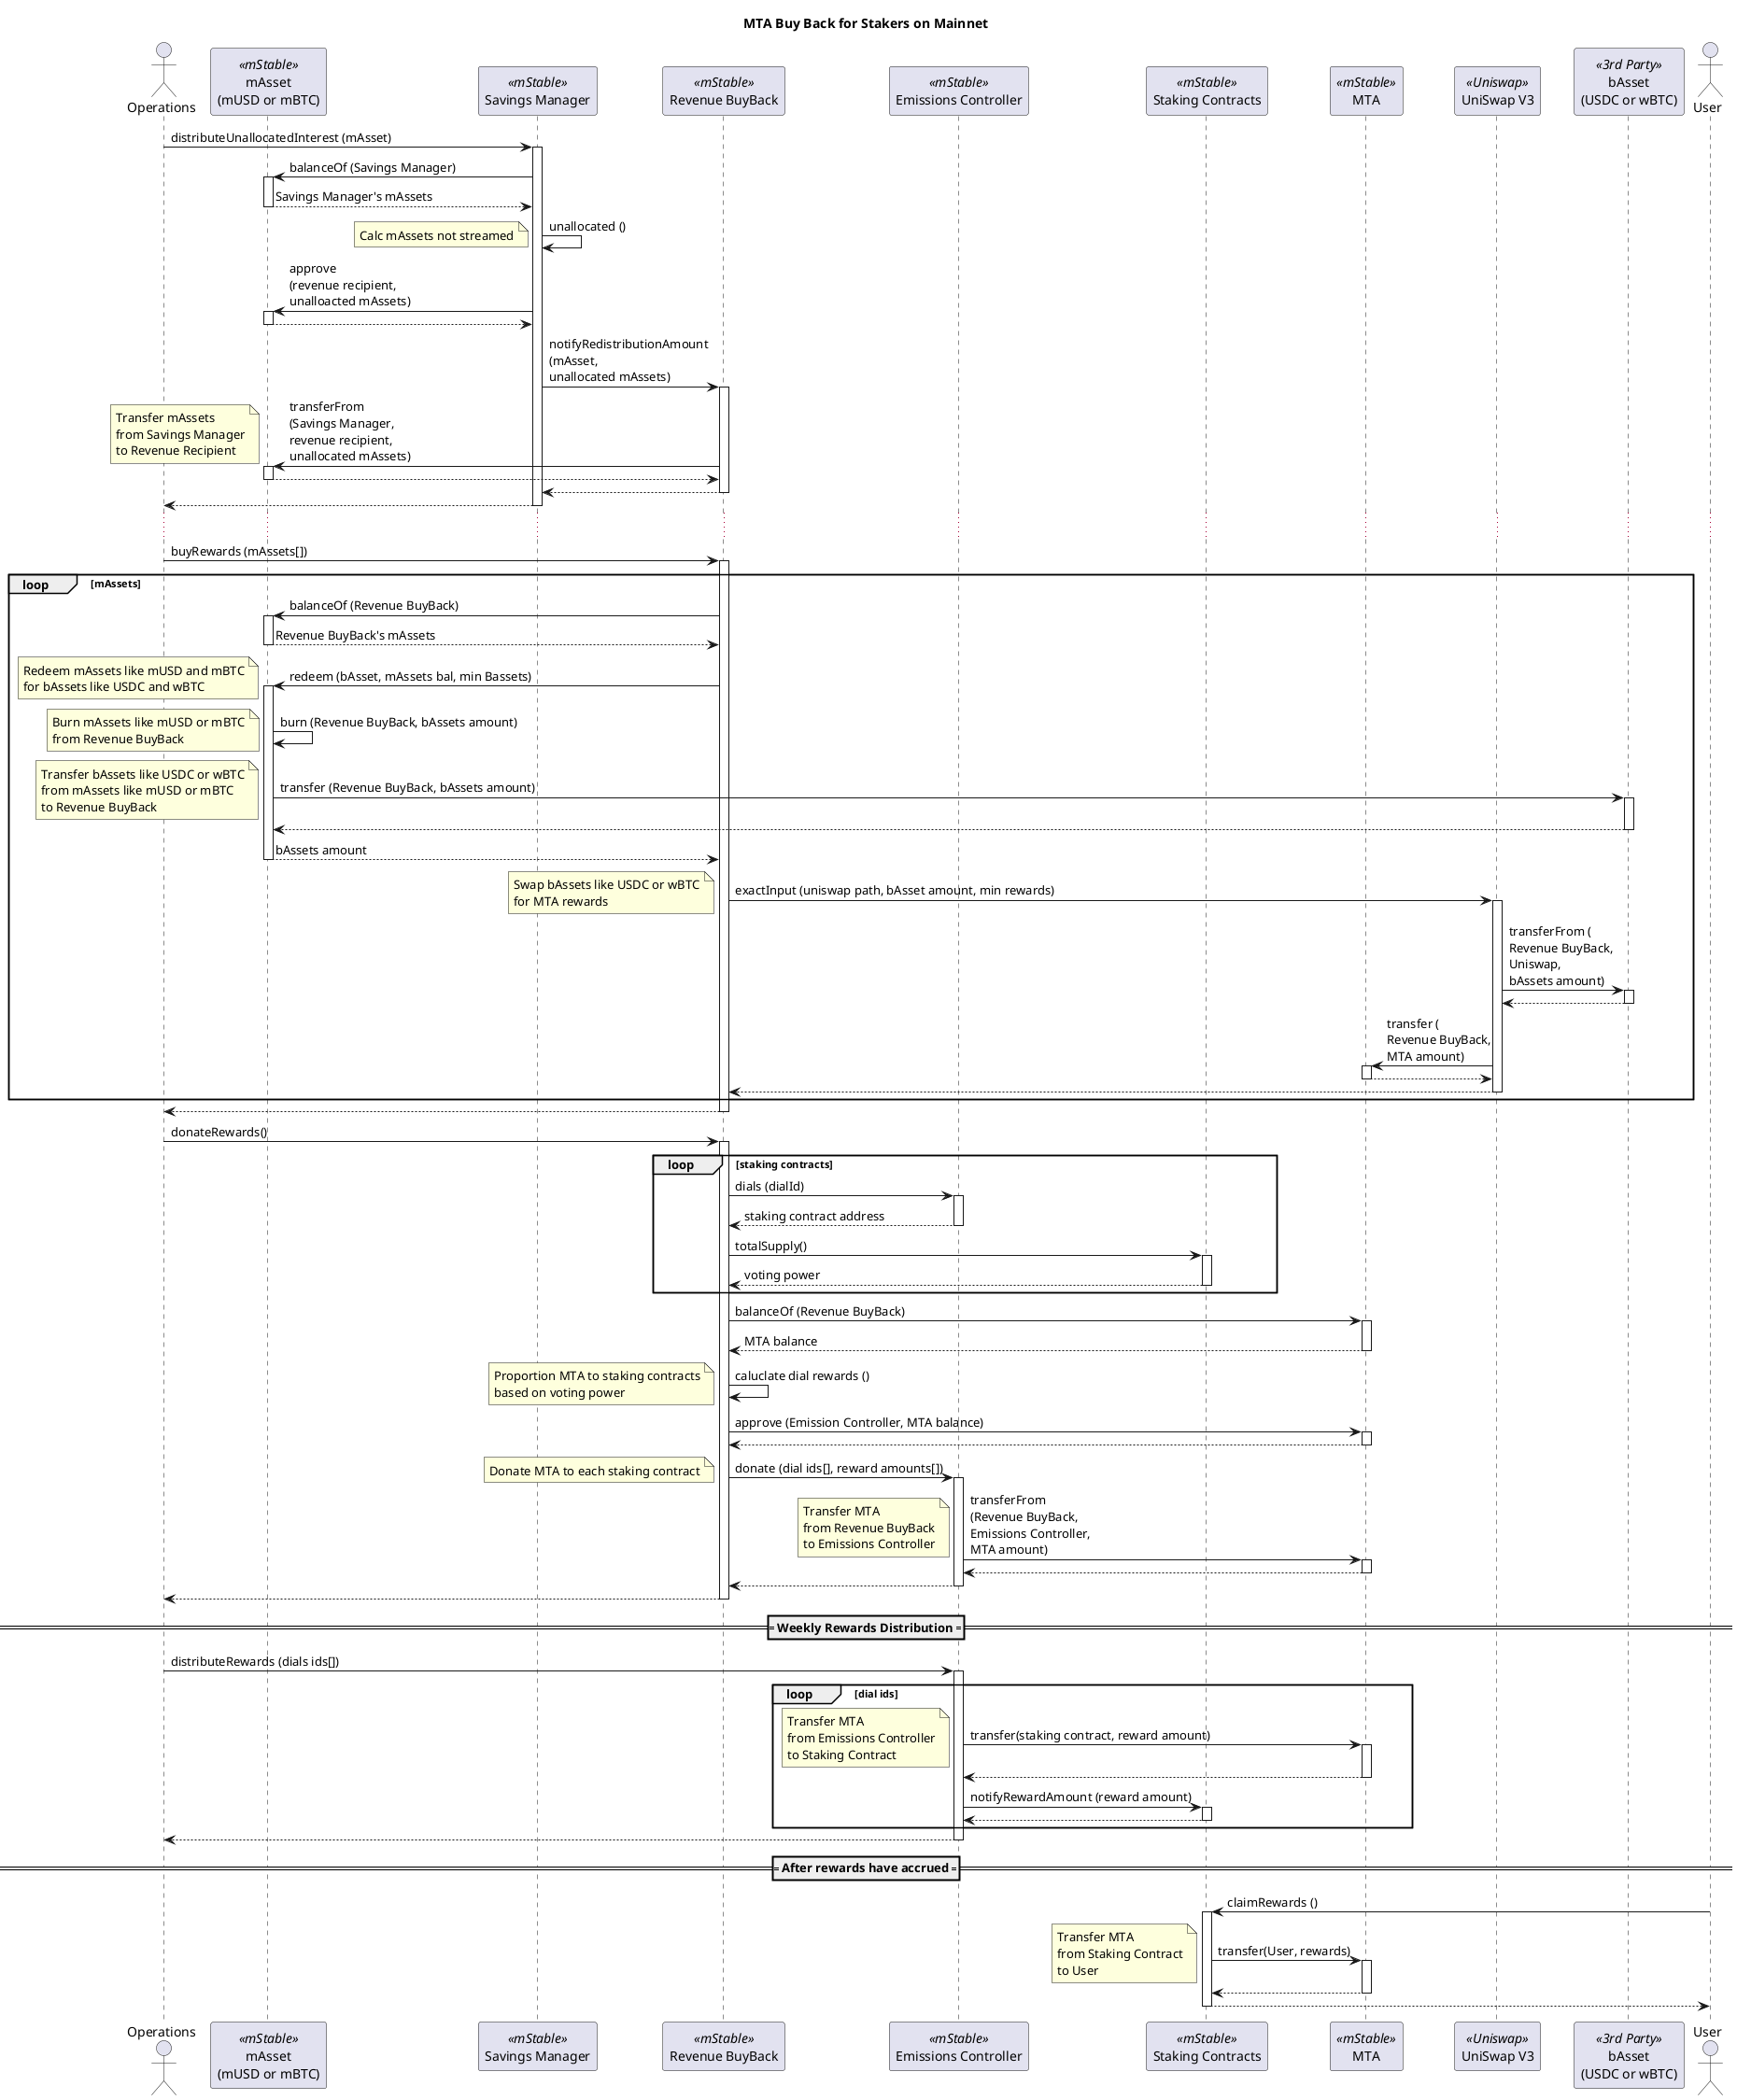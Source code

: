 @startuml

title "MTA Buy Back for Stakers on Mainnet"

actor "Operations" as op
participant "mAsset\n(mUSD or mBTC)" as musd <<mStable>>
participant "Savings Manager" as sm <<mStable>>
participant "Revenue BuyBack" as rr <<mStable>>
participant "Emissions Controller" as ec <<mStable>>
participant "Staking Contracts" as sc <<mStable>>
participant "MTA" as mta <<mStable>>
participant "UniSwap V3" as uni <<Uniswap>>
participant "bAsset\n(USDC or wBTC)" as b <<3rd Party>>
actor "User" as user

op -> sm : distributeUnallocatedInterest (mAsset)
activate sm
sm -> musd : balanceOf (Savings Manager)
activate musd
return Savings Manager's mAssets
sm -> sm : unallocated ()
note left: Calc mAssets not streamed
sm -> musd : approve\n(revenue recipient,\nunalloacted mAssets)
activate musd
return
sm -> rr : notifyRedistributionAmount\n(mAsset,\nunallocated mAssets)
activate rr
rr -> musd : transferFrom\n(Savings Manager,\nrevenue recipient,\nunallocated mAssets)
activate musd
note left: Transfer mAssets\nfrom Savings Manager\nto Revenue Recipient
return
return
return

...

op -> rr : buyRewards (mAssets[])
activate rr
loop mAssets
rr -> musd : balanceOf (Revenue BuyBack)
activate musd
return Revenue BuyBack's mAssets
rr -> musd : redeem (bAsset, mAssets bal, min Bassets)
activate musd
note left : Redeem mAssets like mUSD and mBTC\nfor bAssets like USDC and wBTC
musd -> musd : burn (Revenue BuyBack, bAssets amount)
note left: Burn mAssets like mUSD or mBTC\nfrom Revenue BuyBack
musd -> b : transfer (Revenue BuyBack, bAssets amount)
activate b
note left: Transfer bAssets like USDC or wBTC\nfrom mAssets like mUSD or mBTC\nto Revenue BuyBack
return
return bAssets amount

rr -> uni : exactInput (uniswap path, bAsset amount, min rewards)
activate uni
note left : Swap bAssets like USDC or wBTC\nfor MTA rewards
uni -> b : transferFrom (\nRevenue BuyBack,\nUniswap,\nbAssets amount)
activate b
return
uni -> mta : transfer (\nRevenue BuyBack,\nMTA amount)
activate mta
return
return
end
return


' Donate MTA to staking contract dials in the Emissions Controller
op -> rr : donateRewards()
activate rr
loop staking contracts
rr -> ec : dials (dialId)
activate ec
return staking contract address
rr -> sc : totalSupply()
activate sc
return voting power
end

rr -> mta : balanceOf (Revenue BuyBack)
activate mta
return MTA balance

rr -> rr : caluclate dial rewards ()
note left : Proportion MTA to staking contracts\nbased on voting power

rr -> mta : approve (Emission Controller, MTA balance)
activate mta
return

rr -> ec : donate (dial ids[], reward amounts[])
activate ec
note left : Donate MTA to each staking contract
ec -> mta : transferFrom\n(Revenue BuyBack,\nEmissions Controller,\nMTA amount)
activate mta
note left : Transfer MTA\nfrom Revenue BuyBack\nto Emissions Controller
return
return

return

==== Weekly Rewards Distribution ====

op -> ec : distributeRewards (dials ids[])
activate ec
loop dial ids
ec -> mta : transfer(staking contract, reward amount)
activate mta
note left: Transfer MTA\nfrom Emissions Controller\nto Staking Contract
return
ec -> sc : notifyRewardAmount (reward amount)
activate sc
return
end
return


==== After rewards have accrued ====

user -> sc: claimRewards ()
activate sc
sc -> mta: transfer(User, rewards)
activate mta
note left: Transfer MTA\nfrom Staking Contract\nto User
return
return

@enduml